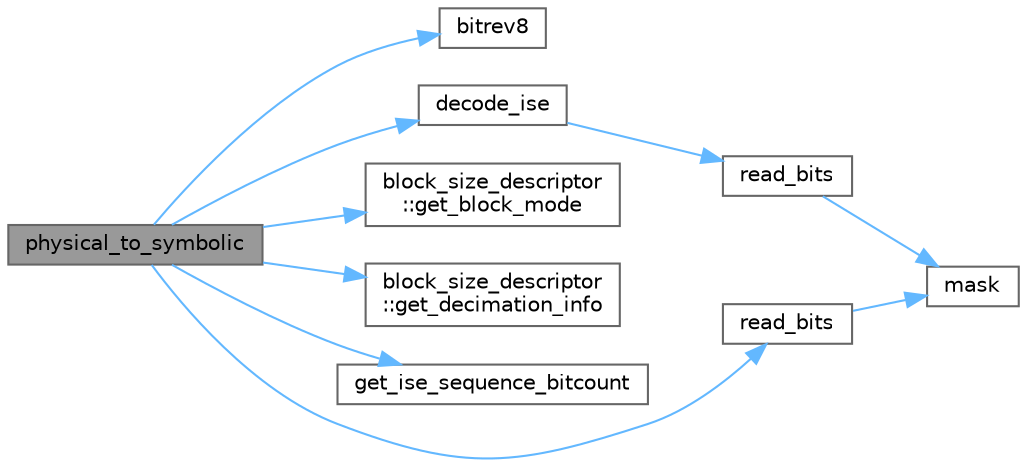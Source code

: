 digraph "physical_to_symbolic"
{
 // LATEX_PDF_SIZE
  bgcolor="transparent";
  edge [fontname=Helvetica,fontsize=10,labelfontname=Helvetica,labelfontsize=10];
  node [fontname=Helvetica,fontsize=10,shape=box,height=0.2,width=0.4];
  rankdir="LR";
  Node1 [id="Node000001",label="physical_to_symbolic",height=0.2,width=0.4,color="gray40", fillcolor="grey60", style="filled", fontcolor="black",tooltip="Convert a binary physical encoding into a symbolic representation."];
  Node1 -> Node2 [id="edge10_Node000001_Node000002",color="steelblue1",style="solid",tooltip=" "];
  Node2 [id="Node000002",label="bitrev8",height=0.2,width=0.4,color="grey40", fillcolor="white", style="filled",URL="$astcenc__symbolic__physical_8cpp.html#ac8ea7de26c1e90f79a9e315407ab04ff",tooltip="Functions for converting between symbolic and physical encodings."];
  Node1 -> Node3 [id="edge11_Node000001_Node000003",color="steelblue1",style="solid",tooltip=" "];
  Node3 [id="Node000003",label="decode_ise",height=0.2,width=0.4,color="grey40", fillcolor="white", style="filled",URL="$astcenc__integer__sequence_8cpp.html#a1cc25f0a98b60ff2bc5fd65f6b4190fa",tooltip="Decode a packed string using BISE."];
  Node3 -> Node4 [id="edge12_Node000003_Node000004",color="steelblue1",style="solid",tooltip=" "];
  Node4 [id="Node000004",label="read_bits",height=0.2,width=0.4,color="grey40", fillcolor="white", style="filled",URL="$astcenc__integer__sequence_8cpp.html#a203e1098560cd6c7b9b9004d9704123e",tooltip="Read up to 16 bits from two bytes."];
  Node4 -> Node5 [id="edge13_Node000004_Node000005",color="steelblue1",style="solid",tooltip=" "];
  Node5 [id="Node000005",label="mask",height=0.2,width=0.4,color="grey40", fillcolor="white", style="filled",URL="$astcenc__vecmathlib__avx2__8_8h.html#ad922a3ed6098767968916265154b6f82",tooltip="Return a 8-bit mask code indicating mask status."];
  Node1 -> Node6 [id="edge14_Node000001_Node000006",color="steelblue1",style="solid",tooltip=" "];
  Node6 [id="Node000006",label="block_size_descriptor\l::get_block_mode",height=0.2,width=0.4,color="grey40", fillcolor="white", style="filled",URL="$structblock__size__descriptor.html#a13608eb55e48c96b6243f4830278ebf3",tooltip="Get the block mode structure for index block_mode."];
  Node1 -> Node7 [id="edge15_Node000001_Node000007",color="steelblue1",style="solid",tooltip=" "];
  Node7 [id="Node000007",label="block_size_descriptor\l::get_decimation_info",height=0.2,width=0.4,color="grey40", fillcolor="white", style="filled",URL="$structblock__size__descriptor.html#a688445f2f90b13188372d812baf8e02d",tooltip="Get the decimation info structure for index decimation_mode."];
  Node1 -> Node8 [id="edge16_Node000001_Node000008",color="steelblue1",style="solid",tooltip=" "];
  Node8 [id="Node000008",label="get_ise_sequence_bitcount",height=0.2,width=0.4,color="grey40", fillcolor="white", style="filled",URL="$astcenc__integer__sequence_8cpp.html#af46c9322b401332698e9cb93c968fe19",tooltip="Return the number of bits needed to encode an ISE sequence."];
  Node1 -> Node9 [id="edge17_Node000001_Node000009",color="steelblue1",style="solid",tooltip=" "];
  Node9 [id="Node000009",label="read_bits",height=0.2,width=0.4,color="grey40", fillcolor="white", style="filled",URL="$astcenc__symbolic__physical_8cpp.html#a6062008b44453960d62c54f571cccfe1",tooltip="Read up to 8 bits at an arbitrary bit offset."];
  Node9 -> Node5 [id="edge18_Node000009_Node000005",color="steelblue1",style="solid",tooltip=" "];
}
